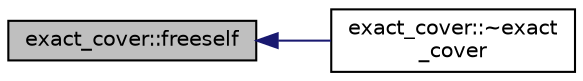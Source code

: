digraph "exact_cover::freeself"
{
  edge [fontname="Helvetica",fontsize="10",labelfontname="Helvetica",labelfontsize="10"];
  node [fontname="Helvetica",fontsize="10",shape=record];
  rankdir="LR";
  Node167 [label="exact_cover::freeself",height=0.2,width=0.4,color="black", fillcolor="grey75", style="filled", fontcolor="black"];
  Node167 -> Node168 [dir="back",color="midnightblue",fontsize="10",style="solid",fontname="Helvetica"];
  Node168 [label="exact_cover::~exact\l_cover",height=0.2,width=0.4,color="black", fillcolor="white", style="filled",URL="$df/d94/classexact__cover.html#a11e2485369f3c825c879c7d31770bb49"];
}
